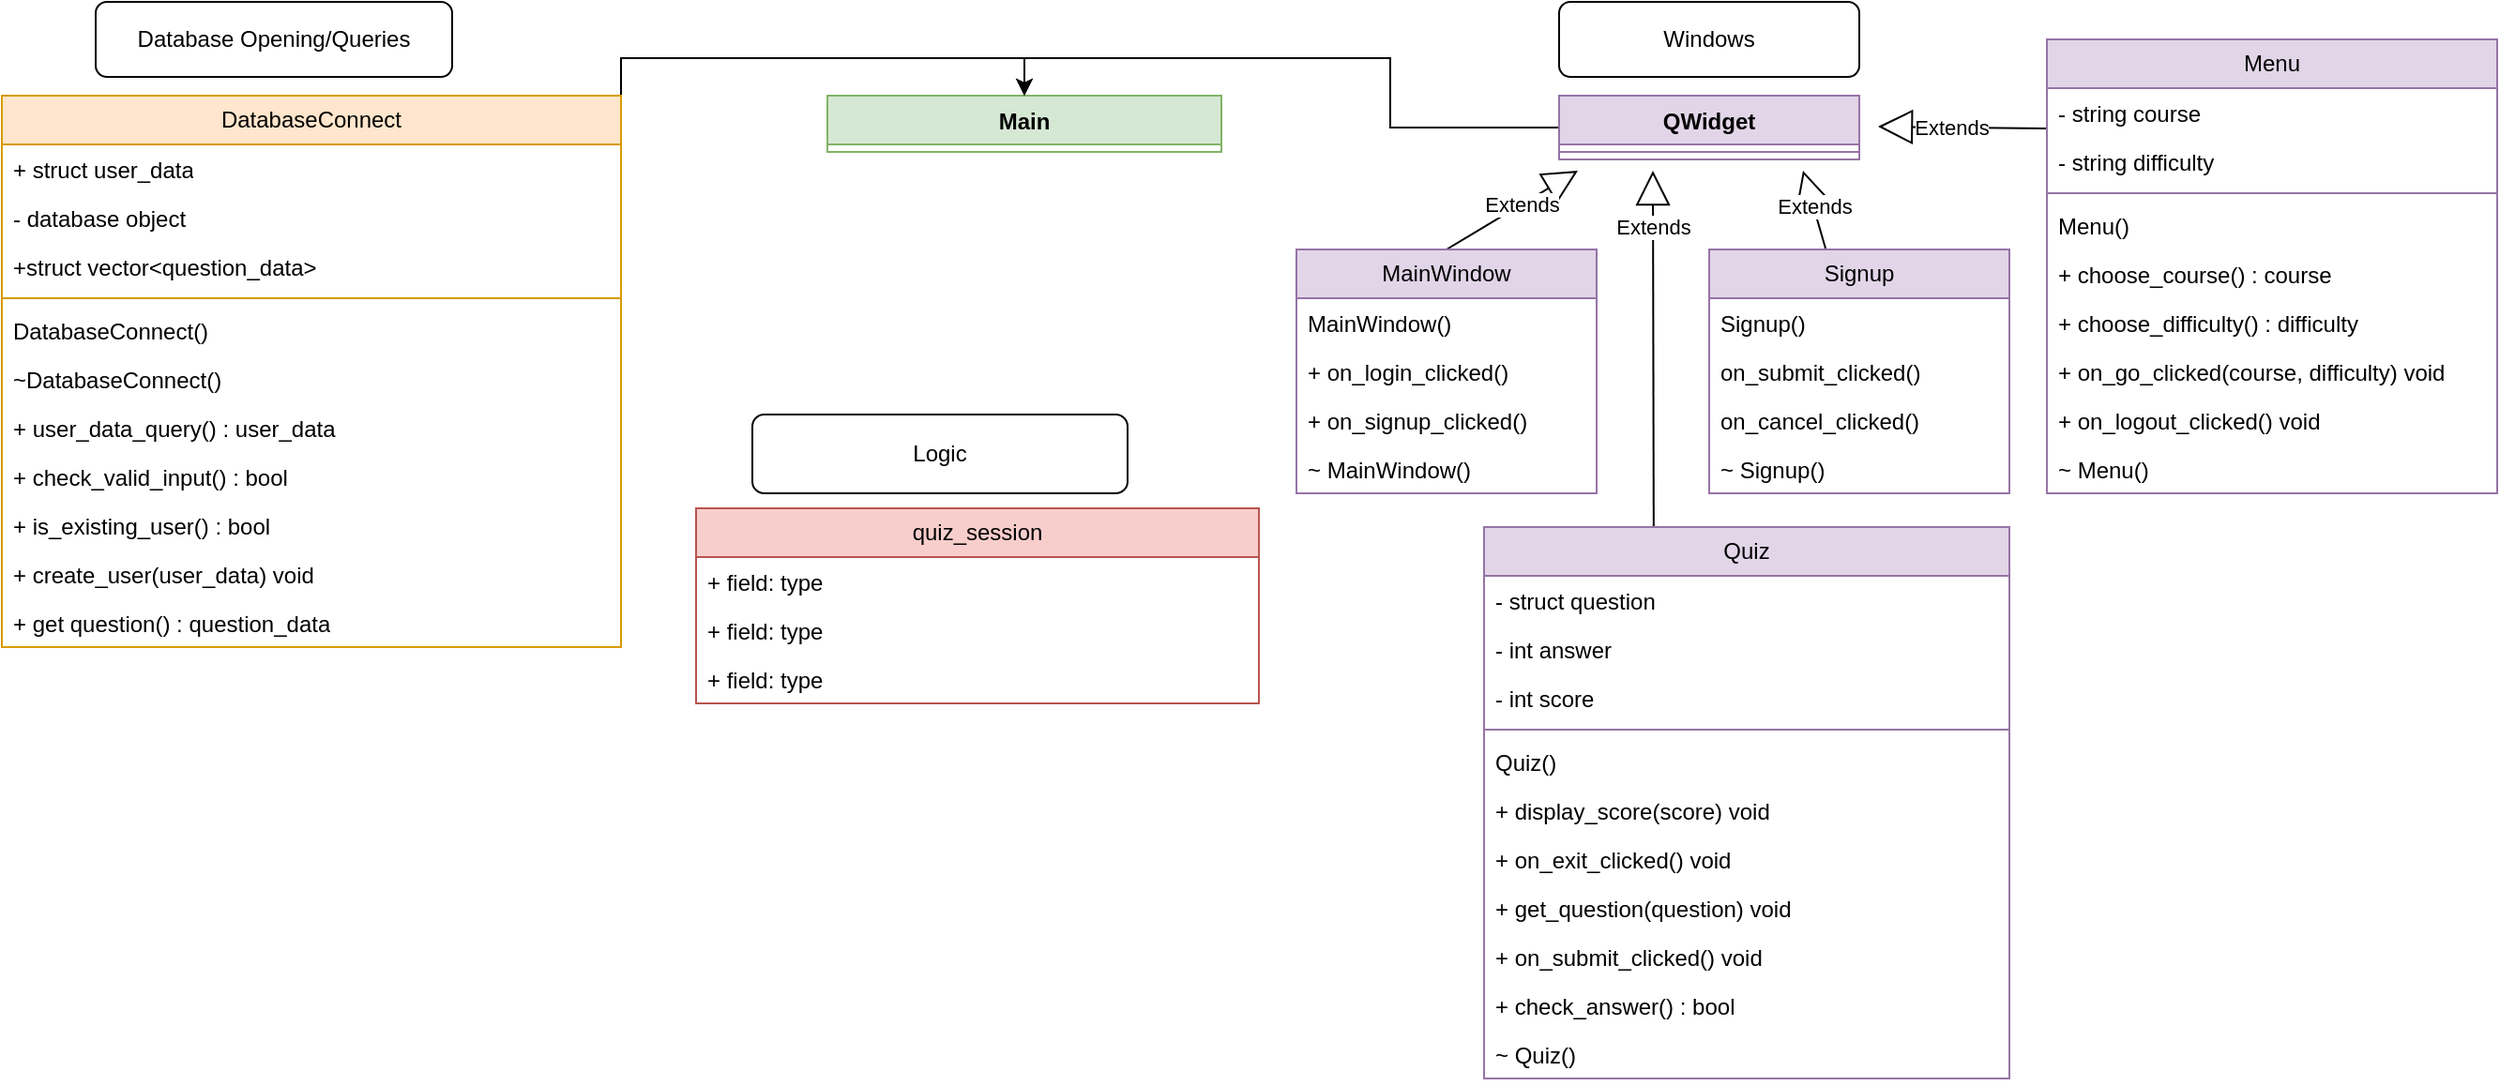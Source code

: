 <mxfile version="22.1.5" type="github">
  <diagram id="C5RBs43oDa-KdzZeNtuy" name="Page-1">
    <mxGraphModel dx="1877" dy="577" grid="1" gridSize="10" guides="1" tooltips="1" connect="1" arrows="1" fold="1" page="1" pageScale="1" pageWidth="827" pageHeight="1169" math="0" shadow="0">
      <root>
        <mxCell id="WIyWlLk6GJQsqaUBKTNV-0" />
        <mxCell id="WIyWlLk6GJQsqaUBKTNV-1" parent="WIyWlLk6GJQsqaUBKTNV-0" />
        <mxCell id="nYPcdssj1AKfo90Km0TU-4" value="Main" style="swimlane;fontStyle=1;align=center;verticalAlign=top;childLayout=stackLayout;horizontal=1;startSize=26;horizontalStack=0;resizeParent=1;resizeParentMax=0;resizeLast=0;collapsible=1;marginBottom=0;whiteSpace=wrap;html=1;fillColor=#d5e8d4;strokeColor=#82b366;" parent="WIyWlLk6GJQsqaUBKTNV-1" vertex="1">
          <mxGeometry x="-70" y="90" width="210" height="30" as="geometry" />
        </mxCell>
        <mxCell id="nYPcdssj1AKfo90Km0TU-68" style="edgeStyle=orthogonalEdgeStyle;rounded=0;orthogonalLoop=1;jettySize=auto;html=1;exitX=0;exitY=0.5;exitDx=0;exitDy=0;entryX=0.5;entryY=0;entryDx=0;entryDy=0;" parent="WIyWlLk6GJQsqaUBKTNV-1" source="nYPcdssj1AKfo90Km0TU-8" target="nYPcdssj1AKfo90Km0TU-4" edge="1">
          <mxGeometry relative="1" as="geometry" />
        </mxCell>
        <mxCell id="nYPcdssj1AKfo90Km0TU-8" value="&lt;div&gt;QWidget&lt;/div&gt;&lt;div&gt;&lt;br&gt;&lt;/div&gt;" style="swimlane;fontStyle=1;align=center;verticalAlign=top;childLayout=stackLayout;horizontal=1;startSize=26;horizontalStack=0;resizeParent=1;resizeParentMax=0;resizeLast=0;collapsible=1;marginBottom=0;whiteSpace=wrap;html=1;fillColor=#e1d5e7;strokeColor=#9673a6;" parent="WIyWlLk6GJQsqaUBKTNV-1" vertex="1">
          <mxGeometry x="320" y="90" width="160" height="34" as="geometry" />
        </mxCell>
        <mxCell id="nYPcdssj1AKfo90Km0TU-10" value="" style="line;strokeWidth=1;fillColor=none;align=left;verticalAlign=middle;spacingTop=-1;spacingLeft=3;spacingRight=3;rotatable=0;labelPosition=right;points=[];portConstraint=eastwest;strokeColor=inherit;" parent="nYPcdssj1AKfo90Km0TU-8" vertex="1">
          <mxGeometry y="26" width="160" height="8" as="geometry" />
        </mxCell>
        <mxCell id="nYPcdssj1AKfo90Km0TU-12" value="Extends" style="endArrow=block;endSize=16;endFill=0;html=1;rounded=0;exitX=0.394;exitY=0.023;exitDx=0;exitDy=0;exitPerimeter=0;" parent="WIyWlLk6GJQsqaUBKTNV-1" source="nYPcdssj1AKfo90Km0TU-20" edge="1">
          <mxGeometry x="0.143" width="160" relative="1" as="geometry">
            <mxPoint x="470" y="200" as="sourcePoint" />
            <mxPoint x="450" y="130" as="targetPoint" />
            <mxPoint as="offset" />
          </mxGeometry>
        </mxCell>
        <mxCell id="nYPcdssj1AKfo90Km0TU-13" value="Extends" style="endArrow=block;endSize=16;endFill=0;html=1;rounded=0;exitX=0;exitY=0.962;exitDx=0;exitDy=0;exitPerimeter=0;" parent="WIyWlLk6GJQsqaUBKTNV-1" edge="1">
          <mxGeometry x="0.143" width="160" relative="1" as="geometry">
            <mxPoint x="580" y="107.502" as="sourcePoint" />
            <mxPoint x="490" y="106.49" as="targetPoint" />
            <mxPoint as="offset" />
          </mxGeometry>
        </mxCell>
        <mxCell id="nYPcdssj1AKfo90Km0TU-14" value="Extends" style="endArrow=block;endSize=16;endFill=0;html=1;rounded=0;exitX=0.5;exitY=0;exitDx=0;exitDy=0;" parent="WIyWlLk6GJQsqaUBKTNV-1" source="nYPcdssj1AKfo90Km0TU-15" edge="1">
          <mxGeometry x="0.143" width="160" relative="1" as="geometry">
            <mxPoint x="330" y="200" as="sourcePoint" />
            <mxPoint x="330" y="130" as="targetPoint" />
            <mxPoint as="offset" />
          </mxGeometry>
        </mxCell>
        <mxCell id="nYPcdssj1AKfo90Km0TU-15" value="MainWindow" style="swimlane;fontStyle=0;childLayout=stackLayout;horizontal=1;startSize=26;fillColor=#e1d5e7;horizontalStack=0;resizeParent=1;resizeParentMax=0;resizeLast=0;collapsible=1;marginBottom=0;whiteSpace=wrap;html=1;strokeColor=#9673a6;" parent="WIyWlLk6GJQsqaUBKTNV-1" vertex="1">
          <mxGeometry x="180" y="172" width="160" height="130" as="geometry" />
        </mxCell>
        <mxCell id="nYPcdssj1AKfo90Km0TU-16" value="MainWindow() " style="text;strokeColor=none;fillColor=none;align=left;verticalAlign=top;spacingLeft=4;spacingRight=4;overflow=hidden;rotatable=0;points=[[0,0.5],[1,0.5]];portConstraint=eastwest;whiteSpace=wrap;html=1;" parent="nYPcdssj1AKfo90Km0TU-15" vertex="1">
          <mxGeometry y="26" width="160" height="26" as="geometry" />
        </mxCell>
        <mxCell id="nYPcdssj1AKfo90Km0TU-17" value="+ on_login_clicked()" style="text;strokeColor=none;fillColor=none;align=left;verticalAlign=top;spacingLeft=4;spacingRight=4;overflow=hidden;rotatable=0;points=[[0,0.5],[1,0.5]];portConstraint=eastwest;whiteSpace=wrap;html=1;" parent="nYPcdssj1AKfo90Km0TU-15" vertex="1">
          <mxGeometry y="52" width="160" height="26" as="geometry" />
        </mxCell>
        <mxCell id="nYPcdssj1AKfo90Km0TU-18" value="+ on_signup_clicked()" style="text;strokeColor=none;fillColor=none;align=left;verticalAlign=top;spacingLeft=4;spacingRight=4;overflow=hidden;rotatable=0;points=[[0,0.5],[1,0.5]];portConstraint=eastwest;whiteSpace=wrap;html=1;" parent="nYPcdssj1AKfo90Km0TU-15" vertex="1">
          <mxGeometry y="78" width="160" height="26" as="geometry" />
        </mxCell>
        <mxCell id="nYPcdssj1AKfo90Km0TU-19" value="~ MainWindow()" style="text;strokeColor=none;fillColor=none;align=left;verticalAlign=top;spacingLeft=4;spacingRight=4;overflow=hidden;rotatable=0;points=[[0,0.5],[1,0.5]];portConstraint=eastwest;whiteSpace=wrap;html=1;" parent="nYPcdssj1AKfo90Km0TU-15" vertex="1">
          <mxGeometry y="104" width="160" height="26" as="geometry" />
        </mxCell>
        <mxCell id="nYPcdssj1AKfo90Km0TU-20" value="Signup" style="swimlane;fontStyle=0;childLayout=stackLayout;horizontal=1;startSize=26;fillColor=#e1d5e7;horizontalStack=0;resizeParent=1;resizeParentMax=0;resizeLast=0;collapsible=1;marginBottom=0;whiteSpace=wrap;html=1;strokeColor=#9673a6;" parent="WIyWlLk6GJQsqaUBKTNV-1" vertex="1">
          <mxGeometry x="400" y="172" width="160" height="130" as="geometry" />
        </mxCell>
        <mxCell id="nYPcdssj1AKfo90Km0TU-25" value="Signup()" style="text;strokeColor=none;fillColor=none;align=left;verticalAlign=top;spacingLeft=4;spacingRight=4;overflow=hidden;rotatable=0;points=[[0,0.5],[1,0.5]];portConstraint=eastwest;whiteSpace=wrap;html=1;" parent="nYPcdssj1AKfo90Km0TU-20" vertex="1">
          <mxGeometry y="26" width="160" height="26" as="geometry" />
        </mxCell>
        <mxCell id="nYPcdssj1AKfo90Km0TU-22" value="on_submit_clicked()" style="text;strokeColor=none;fillColor=none;align=left;verticalAlign=top;spacingLeft=4;spacingRight=4;overflow=hidden;rotatable=0;points=[[0,0.5],[1,0.5]];portConstraint=eastwest;whiteSpace=wrap;html=1;" parent="nYPcdssj1AKfo90Km0TU-20" vertex="1">
          <mxGeometry y="52" width="160" height="26" as="geometry" />
        </mxCell>
        <mxCell id="nYPcdssj1AKfo90Km0TU-23" value="on_cancel_clicked()" style="text;strokeColor=none;fillColor=none;align=left;verticalAlign=top;spacingLeft=4;spacingRight=4;overflow=hidden;rotatable=0;points=[[0,0.5],[1,0.5]];portConstraint=eastwest;whiteSpace=wrap;html=1;" parent="nYPcdssj1AKfo90Km0TU-20" vertex="1">
          <mxGeometry y="78" width="160" height="26" as="geometry" />
        </mxCell>
        <mxCell id="nYPcdssj1AKfo90Km0TU-24" value="~ Signup()" style="text;strokeColor=none;fillColor=none;align=left;verticalAlign=top;spacingLeft=4;spacingRight=4;overflow=hidden;rotatable=0;points=[[0,0.5],[1,0.5]];portConstraint=eastwest;whiteSpace=wrap;html=1;" parent="nYPcdssj1AKfo90Km0TU-20" vertex="1">
          <mxGeometry y="104" width="160" height="26" as="geometry" />
        </mxCell>
        <mxCell id="nYPcdssj1AKfo90Km0TU-26" value="Menu" style="swimlane;fontStyle=0;childLayout=stackLayout;horizontal=1;startSize=26;fillColor=#e1d5e7;horizontalStack=0;resizeParent=1;resizeParentMax=0;resizeLast=0;collapsible=1;marginBottom=0;whiteSpace=wrap;html=1;strokeColor=#9673a6;" parent="WIyWlLk6GJQsqaUBKTNV-1" vertex="1">
          <mxGeometry x="580" y="60" width="240" height="242" as="geometry" />
        </mxCell>
        <mxCell id="nYPcdssj1AKfo90Km0TU-33" value="- string course" style="text;strokeColor=none;fillColor=none;align=left;verticalAlign=top;spacingLeft=4;spacingRight=4;overflow=hidden;rotatable=0;points=[[0,0.5],[1,0.5]];portConstraint=eastwest;whiteSpace=wrap;html=1;" parent="nYPcdssj1AKfo90Km0TU-26" vertex="1">
          <mxGeometry y="26" width="240" height="26" as="geometry" />
        </mxCell>
        <mxCell id="nYPcdssj1AKfo90Km0TU-31" value="- string difficulty" style="text;strokeColor=none;fillColor=none;align=left;verticalAlign=top;spacingLeft=4;spacingRight=4;overflow=hidden;rotatable=0;points=[[0,0.5],[1,0.5]];portConstraint=eastwest;whiteSpace=wrap;html=1;" parent="nYPcdssj1AKfo90Km0TU-26" vertex="1">
          <mxGeometry y="52" width="240" height="26" as="geometry" />
        </mxCell>
        <mxCell id="nYPcdssj1AKfo90Km0TU-32" value="" style="line;strokeWidth=1;fillColor=none;align=left;verticalAlign=middle;spacingTop=-1;spacingLeft=3;spacingRight=3;rotatable=0;labelPosition=right;points=[];portConstraint=eastwest;strokeColor=inherit;" parent="nYPcdssj1AKfo90Km0TU-26" vertex="1">
          <mxGeometry y="78" width="240" height="8" as="geometry" />
        </mxCell>
        <mxCell id="nYPcdssj1AKfo90Km0TU-27" value="Menu()" style="text;strokeColor=none;fillColor=none;align=left;verticalAlign=top;spacingLeft=4;spacingRight=4;overflow=hidden;rotatable=0;points=[[0,0.5],[1,0.5]];portConstraint=eastwest;whiteSpace=wrap;html=1;" parent="nYPcdssj1AKfo90Km0TU-26" vertex="1">
          <mxGeometry y="86" width="240" height="26" as="geometry" />
        </mxCell>
        <mxCell id="nYPcdssj1AKfo90Km0TU-28" value="+ choose_course() : course" style="text;strokeColor=none;fillColor=none;align=left;verticalAlign=top;spacingLeft=4;spacingRight=4;overflow=hidden;rotatable=0;points=[[0,0.5],[1,0.5]];portConstraint=eastwest;whiteSpace=wrap;html=1;" parent="nYPcdssj1AKfo90Km0TU-26" vertex="1">
          <mxGeometry y="112" width="240" height="26" as="geometry" />
        </mxCell>
        <mxCell id="nYPcdssj1AKfo90Km0TU-29" value="+ choose_difficulty() : difficulty" style="text;strokeColor=none;fillColor=none;align=left;verticalAlign=top;spacingLeft=4;spacingRight=4;overflow=hidden;rotatable=0;points=[[0,0.5],[1,0.5]];portConstraint=eastwest;whiteSpace=wrap;html=1;" parent="nYPcdssj1AKfo90Km0TU-26" vertex="1">
          <mxGeometry y="138" width="240" height="26" as="geometry" />
        </mxCell>
        <mxCell id="nYPcdssj1AKfo90Km0TU-30" value="+ on_go_clicked(course, difficulty) void" style="text;strokeColor=none;fillColor=none;align=left;verticalAlign=top;spacingLeft=4;spacingRight=4;overflow=hidden;rotatable=0;points=[[0,0.5],[1,0.5]];portConstraint=eastwest;whiteSpace=wrap;html=1;" parent="nYPcdssj1AKfo90Km0TU-26" vertex="1">
          <mxGeometry y="164" width="240" height="26" as="geometry" />
        </mxCell>
        <mxCell id="nYPcdssj1AKfo90Km0TU-34" value="+ on_logout_clicked() void" style="text;strokeColor=none;fillColor=none;align=left;verticalAlign=top;spacingLeft=4;spacingRight=4;overflow=hidden;rotatable=0;points=[[0,0.5],[1,0.5]];portConstraint=eastwest;whiteSpace=wrap;html=1;" parent="nYPcdssj1AKfo90Km0TU-26" vertex="1">
          <mxGeometry y="190" width="240" height="26" as="geometry" />
        </mxCell>
        <mxCell id="nYPcdssj1AKfo90Km0TU-35" value="~ Menu()" style="text;strokeColor=none;fillColor=none;align=left;verticalAlign=top;spacingLeft=4;spacingRight=4;overflow=hidden;rotatable=0;points=[[0,0.5],[1,0.5]];portConstraint=eastwest;whiteSpace=wrap;html=1;" parent="nYPcdssj1AKfo90Km0TU-26" vertex="1">
          <mxGeometry y="216" width="240" height="26" as="geometry" />
        </mxCell>
        <mxCell id="nYPcdssj1AKfo90Km0TU-36" value="Extends" style="endArrow=block;endSize=16;endFill=0;html=1;rounded=0;" parent="WIyWlLk6GJQsqaUBKTNV-1" edge="1">
          <mxGeometry x="0.684" width="160" relative="1" as="geometry">
            <mxPoint x="370.42" y="320" as="sourcePoint" />
            <mxPoint x="370" y="130" as="targetPoint" />
            <mxPoint as="offset" />
          </mxGeometry>
        </mxCell>
        <mxCell id="nYPcdssj1AKfo90Km0TU-38" value="Windows" style="rounded=1;whiteSpace=wrap;html=1;" parent="WIyWlLk6GJQsqaUBKTNV-1" vertex="1">
          <mxGeometry x="320" y="40" width="160" height="40" as="geometry" />
        </mxCell>
        <mxCell id="nYPcdssj1AKfo90Km0TU-43" value="Quiz" style="swimlane;fontStyle=0;childLayout=stackLayout;horizontal=1;startSize=26;fillColor=#e1d5e7;horizontalStack=0;resizeParent=1;resizeParentMax=0;resizeLast=0;collapsible=1;marginBottom=0;whiteSpace=wrap;html=1;strokeColor=#9673a6;" parent="WIyWlLk6GJQsqaUBKTNV-1" vertex="1">
          <mxGeometry x="280" y="320" width="280" height="294" as="geometry" />
        </mxCell>
        <mxCell id="nYPcdssj1AKfo90Km0TU-50" value="- struct question" style="text;strokeColor=none;fillColor=none;align=left;verticalAlign=top;spacingLeft=4;spacingRight=4;overflow=hidden;rotatable=0;points=[[0,0.5],[1,0.5]];portConstraint=eastwest;whiteSpace=wrap;html=1;" parent="nYPcdssj1AKfo90Km0TU-43" vertex="1">
          <mxGeometry y="26" width="280" height="26" as="geometry" />
        </mxCell>
        <mxCell id="nYPcdssj1AKfo90Km0TU-51" value="- int answer" style="text;strokeColor=none;fillColor=none;align=left;verticalAlign=top;spacingLeft=4;spacingRight=4;overflow=hidden;rotatable=0;points=[[0,0.5],[1,0.5]];portConstraint=eastwest;whiteSpace=wrap;html=1;" parent="nYPcdssj1AKfo90Km0TU-43" vertex="1">
          <mxGeometry y="52" width="280" height="26" as="geometry" />
        </mxCell>
        <mxCell id="nYPcdssj1AKfo90Km0TU-44" value="- int score" style="text;strokeColor=none;fillColor=none;align=left;verticalAlign=top;spacingLeft=4;spacingRight=4;overflow=hidden;rotatable=0;points=[[0,0.5],[1,0.5]];portConstraint=eastwest;whiteSpace=wrap;html=1;" parent="nYPcdssj1AKfo90Km0TU-43" vertex="1">
          <mxGeometry y="78" width="280" height="26" as="geometry" />
        </mxCell>
        <mxCell id="nYPcdssj1AKfo90Km0TU-49" value="" style="line;strokeWidth=1;fillColor=none;align=left;verticalAlign=middle;spacingTop=-1;spacingLeft=3;spacingRight=3;rotatable=0;labelPosition=right;points=[];portConstraint=eastwest;strokeColor=inherit;" parent="nYPcdssj1AKfo90Km0TU-43" vertex="1">
          <mxGeometry y="104" width="280" height="8" as="geometry" />
        </mxCell>
        <mxCell id="nYPcdssj1AKfo90Km0TU-45" value="Quiz()" style="text;strokeColor=none;fillColor=none;align=left;verticalAlign=top;spacingLeft=4;spacingRight=4;overflow=hidden;rotatable=0;points=[[0,0.5],[1,0.5]];portConstraint=eastwest;whiteSpace=wrap;html=1;" parent="nYPcdssj1AKfo90Km0TU-43" vertex="1">
          <mxGeometry y="112" width="280" height="26" as="geometry" />
        </mxCell>
        <mxCell id="nYPcdssj1AKfo90Km0TU-46" value="+ display_score(score) void" style="text;strokeColor=none;fillColor=none;align=left;verticalAlign=top;spacingLeft=4;spacingRight=4;overflow=hidden;rotatable=0;points=[[0,0.5],[1,0.5]];portConstraint=eastwest;whiteSpace=wrap;html=1;" parent="nYPcdssj1AKfo90Km0TU-43" vertex="1">
          <mxGeometry y="138" width="280" height="26" as="geometry" />
        </mxCell>
        <mxCell id="nYPcdssj1AKfo90Km0TU-54" value="+ on_exit_clicked() void" style="text;strokeColor=none;fillColor=none;align=left;verticalAlign=top;spacingLeft=4;spacingRight=4;overflow=hidden;rotatable=0;points=[[0,0.5],[1,0.5]];portConstraint=eastwest;whiteSpace=wrap;html=1;" parent="nYPcdssj1AKfo90Km0TU-43" vertex="1">
          <mxGeometry y="164" width="280" height="26" as="geometry" />
        </mxCell>
        <mxCell id="nYPcdssj1AKfo90Km0TU-47" value="+ get_question(question) void" style="text;strokeColor=none;fillColor=none;align=left;verticalAlign=top;spacingLeft=4;spacingRight=4;overflow=hidden;rotatable=0;points=[[0,0.5],[1,0.5]];portConstraint=eastwest;whiteSpace=wrap;html=1;" parent="nYPcdssj1AKfo90Km0TU-43" vertex="1">
          <mxGeometry y="190" width="280" height="26" as="geometry" />
        </mxCell>
        <mxCell id="nYPcdssj1AKfo90Km0TU-53" value="+ on_submit_clicked() void" style="text;strokeColor=none;fillColor=none;align=left;verticalAlign=top;spacingLeft=4;spacingRight=4;overflow=hidden;rotatable=0;points=[[0,0.5],[1,0.5]];portConstraint=eastwest;whiteSpace=wrap;html=1;" parent="nYPcdssj1AKfo90Km0TU-43" vertex="1">
          <mxGeometry y="216" width="280" height="26" as="geometry" />
        </mxCell>
        <mxCell id="nYPcdssj1AKfo90Km0TU-48" value="+ check_answer() : bool" style="text;strokeColor=none;fillColor=none;align=left;verticalAlign=top;spacingLeft=4;spacingRight=4;overflow=hidden;rotatable=0;points=[[0,0.5],[1,0.5]];portConstraint=eastwest;whiteSpace=wrap;html=1;" parent="nYPcdssj1AKfo90Km0TU-43" vertex="1">
          <mxGeometry y="242" width="280" height="26" as="geometry" />
        </mxCell>
        <mxCell id="nYPcdssj1AKfo90Km0TU-52" value="~ Quiz()" style="text;strokeColor=none;fillColor=none;align=left;verticalAlign=top;spacingLeft=4;spacingRight=4;overflow=hidden;rotatable=0;points=[[0,0.5],[1,0.5]];portConstraint=eastwest;whiteSpace=wrap;html=1;" parent="nYPcdssj1AKfo90Km0TU-43" vertex="1">
          <mxGeometry y="268" width="280" height="26" as="geometry" />
        </mxCell>
        <mxCell id="nYPcdssj1AKfo90Km0TU-67" style="edgeStyle=orthogonalEdgeStyle;rounded=0;orthogonalLoop=1;jettySize=auto;html=1;exitX=1;exitY=0;exitDx=0;exitDy=0;entryX=0.5;entryY=0;entryDx=0;entryDy=0;" parent="WIyWlLk6GJQsqaUBKTNV-1" source="nYPcdssj1AKfo90Km0TU-55" target="nYPcdssj1AKfo90Km0TU-4" edge="1">
          <mxGeometry relative="1" as="geometry" />
        </mxCell>
        <mxCell id="nYPcdssj1AKfo90Km0TU-55" value="DatabaseConnect" style="swimlane;fontStyle=0;childLayout=stackLayout;horizontal=1;startSize=26;fillColor=#ffe6cc;horizontalStack=0;resizeParent=1;resizeParentMax=0;resizeLast=0;collapsible=1;marginBottom=0;whiteSpace=wrap;html=1;strokeColor=#d79b00;" parent="WIyWlLk6GJQsqaUBKTNV-1" vertex="1">
          <mxGeometry x="-510" y="90" width="330" height="294" as="geometry" />
        </mxCell>
        <mxCell id="nYPcdssj1AKfo90Km0TU-56" value="+ struct user_data" style="text;strokeColor=none;fillColor=none;align=left;verticalAlign=top;spacingLeft=4;spacingRight=4;overflow=hidden;rotatable=0;points=[[0,0.5],[1,0.5]];portConstraint=eastwest;whiteSpace=wrap;html=1;" parent="nYPcdssj1AKfo90Km0TU-55" vertex="1">
          <mxGeometry y="26" width="330" height="26" as="geometry" />
        </mxCell>
        <mxCell id="nYPcdssj1AKfo90Km0TU-57" value="- database object" style="text;strokeColor=none;fillColor=none;align=left;verticalAlign=top;spacingLeft=4;spacingRight=4;overflow=hidden;rotatable=0;points=[[0,0.5],[1,0.5]];portConstraint=eastwest;whiteSpace=wrap;html=1;" parent="nYPcdssj1AKfo90Km0TU-55" vertex="1">
          <mxGeometry y="52" width="330" height="26" as="geometry" />
        </mxCell>
        <mxCell id="nYPcdssj1AKfo90Km0TU-58" value="+struct vector&amp;lt;question_data&amp;gt;" style="text;strokeColor=none;fillColor=none;align=left;verticalAlign=top;spacingLeft=4;spacingRight=4;overflow=hidden;rotatable=0;points=[[0,0.5],[1,0.5]];portConstraint=eastwest;whiteSpace=wrap;html=1;" parent="nYPcdssj1AKfo90Km0TU-55" vertex="1">
          <mxGeometry y="78" width="330" height="26" as="geometry" />
        </mxCell>
        <mxCell id="nYPcdssj1AKfo90Km0TU-61" value="" style="line;strokeWidth=1;fillColor=none;align=left;verticalAlign=middle;spacingTop=-1;spacingLeft=3;spacingRight=3;rotatable=0;labelPosition=right;points=[];portConstraint=eastwest;strokeColor=inherit;" parent="nYPcdssj1AKfo90Km0TU-55" vertex="1">
          <mxGeometry y="104" width="330" height="8" as="geometry" />
        </mxCell>
        <mxCell id="nYPcdssj1AKfo90Km0TU-60" value="DatabaseConnect()" style="text;strokeColor=none;fillColor=none;align=left;verticalAlign=top;spacingLeft=4;spacingRight=4;overflow=hidden;rotatable=0;points=[[0,0.5],[1,0.5]];portConstraint=eastwest;whiteSpace=wrap;html=1;" parent="nYPcdssj1AKfo90Km0TU-55" vertex="1">
          <mxGeometry y="112" width="330" height="26" as="geometry" />
        </mxCell>
        <mxCell id="nYPcdssj1AKfo90Km0TU-62" value="~DatabaseConnect()" style="text;strokeColor=none;fillColor=none;align=left;verticalAlign=top;spacingLeft=4;spacingRight=4;overflow=hidden;rotatable=0;points=[[0,0.5],[1,0.5]];portConstraint=eastwest;whiteSpace=wrap;html=1;" parent="nYPcdssj1AKfo90Km0TU-55" vertex="1">
          <mxGeometry y="138" width="330" height="26" as="geometry" />
        </mxCell>
        <mxCell id="nYPcdssj1AKfo90Km0TU-63" value="+ user_data_query() : user_data" style="text;strokeColor=none;fillColor=none;align=left;verticalAlign=top;spacingLeft=4;spacingRight=4;overflow=hidden;rotatable=0;points=[[0,0.5],[1,0.5]];portConstraint=eastwest;whiteSpace=wrap;html=1;" parent="nYPcdssj1AKfo90Km0TU-55" vertex="1">
          <mxGeometry y="164" width="330" height="26" as="geometry" />
        </mxCell>
        <mxCell id="nYPcdssj1AKfo90Km0TU-64" value="+ check_valid_input() : bool" style="text;strokeColor=none;fillColor=none;align=left;verticalAlign=top;spacingLeft=4;spacingRight=4;overflow=hidden;rotatable=0;points=[[0,0.5],[1,0.5]];portConstraint=eastwest;whiteSpace=wrap;html=1;" parent="nYPcdssj1AKfo90Km0TU-55" vertex="1">
          <mxGeometry y="190" width="330" height="26" as="geometry" />
        </mxCell>
        <mxCell id="nYPcdssj1AKfo90Km0TU-65" value="+ is_existing_user() : bool" style="text;strokeColor=none;fillColor=none;align=left;verticalAlign=top;spacingLeft=4;spacingRight=4;overflow=hidden;rotatable=0;points=[[0,0.5],[1,0.5]];portConstraint=eastwest;whiteSpace=wrap;html=1;" parent="nYPcdssj1AKfo90Km0TU-55" vertex="1">
          <mxGeometry y="216" width="330" height="26" as="geometry" />
        </mxCell>
        <mxCell id="nYPcdssj1AKfo90Km0TU-66" value="+ create_user(user_data) void" style="text;strokeColor=none;fillColor=none;align=left;verticalAlign=top;spacingLeft=4;spacingRight=4;overflow=hidden;rotatable=0;points=[[0,0.5],[1,0.5]];portConstraint=eastwest;whiteSpace=wrap;html=1;" parent="nYPcdssj1AKfo90Km0TU-55" vertex="1">
          <mxGeometry y="242" width="330" height="26" as="geometry" />
        </mxCell>
        <mxCell id="N0qZvzNDsqcU4dsEyHZp-1" value="+ get question() : question_data" style="text;strokeColor=none;fillColor=none;align=left;verticalAlign=top;spacingLeft=4;spacingRight=4;overflow=hidden;rotatable=0;points=[[0,0.5],[1,0.5]];portConstraint=eastwest;whiteSpace=wrap;html=1;" vertex="1" parent="nYPcdssj1AKfo90Km0TU-55">
          <mxGeometry y="268" width="330" height="26" as="geometry" />
        </mxCell>
        <mxCell id="nYPcdssj1AKfo90Km0TU-59" value="Database Opening/Queries" style="rounded=1;whiteSpace=wrap;html=1;" parent="WIyWlLk6GJQsqaUBKTNV-1" vertex="1">
          <mxGeometry x="-460" y="40" width="190" height="40" as="geometry" />
        </mxCell>
        <mxCell id="N0qZvzNDsqcU4dsEyHZp-2" value="quiz_session" style="swimlane;fontStyle=0;childLayout=stackLayout;horizontal=1;startSize=26;fillColor=#f8cecc;horizontalStack=0;resizeParent=1;resizeParentMax=0;resizeLast=0;collapsible=1;marginBottom=0;whiteSpace=wrap;html=1;strokeColor=#b85450;" vertex="1" parent="WIyWlLk6GJQsqaUBKTNV-1">
          <mxGeometry x="-140" y="310" width="300" height="104" as="geometry" />
        </mxCell>
        <mxCell id="N0qZvzNDsqcU4dsEyHZp-3" value="+ field: type" style="text;strokeColor=none;fillColor=none;align=left;verticalAlign=top;spacingLeft=4;spacingRight=4;overflow=hidden;rotatable=0;points=[[0,0.5],[1,0.5]];portConstraint=eastwest;whiteSpace=wrap;html=1;" vertex="1" parent="N0qZvzNDsqcU4dsEyHZp-2">
          <mxGeometry y="26" width="300" height="26" as="geometry" />
        </mxCell>
        <mxCell id="N0qZvzNDsqcU4dsEyHZp-4" value="+ field: type" style="text;strokeColor=none;fillColor=none;align=left;verticalAlign=top;spacingLeft=4;spacingRight=4;overflow=hidden;rotatable=0;points=[[0,0.5],[1,0.5]];portConstraint=eastwest;whiteSpace=wrap;html=1;" vertex="1" parent="N0qZvzNDsqcU4dsEyHZp-2">
          <mxGeometry y="52" width="300" height="26" as="geometry" />
        </mxCell>
        <mxCell id="N0qZvzNDsqcU4dsEyHZp-5" value="+ field: type" style="text;strokeColor=none;fillColor=none;align=left;verticalAlign=top;spacingLeft=4;spacingRight=4;overflow=hidden;rotatable=0;points=[[0,0.5],[1,0.5]];portConstraint=eastwest;whiteSpace=wrap;html=1;" vertex="1" parent="N0qZvzNDsqcU4dsEyHZp-2">
          <mxGeometry y="78" width="300" height="26" as="geometry" />
        </mxCell>
        <mxCell id="N0qZvzNDsqcU4dsEyHZp-6" value="Logic" style="rounded=1;whiteSpace=wrap;html=1;" vertex="1" parent="WIyWlLk6GJQsqaUBKTNV-1">
          <mxGeometry x="-110" y="260" width="200" height="42" as="geometry" />
        </mxCell>
      </root>
    </mxGraphModel>
  </diagram>
</mxfile>
